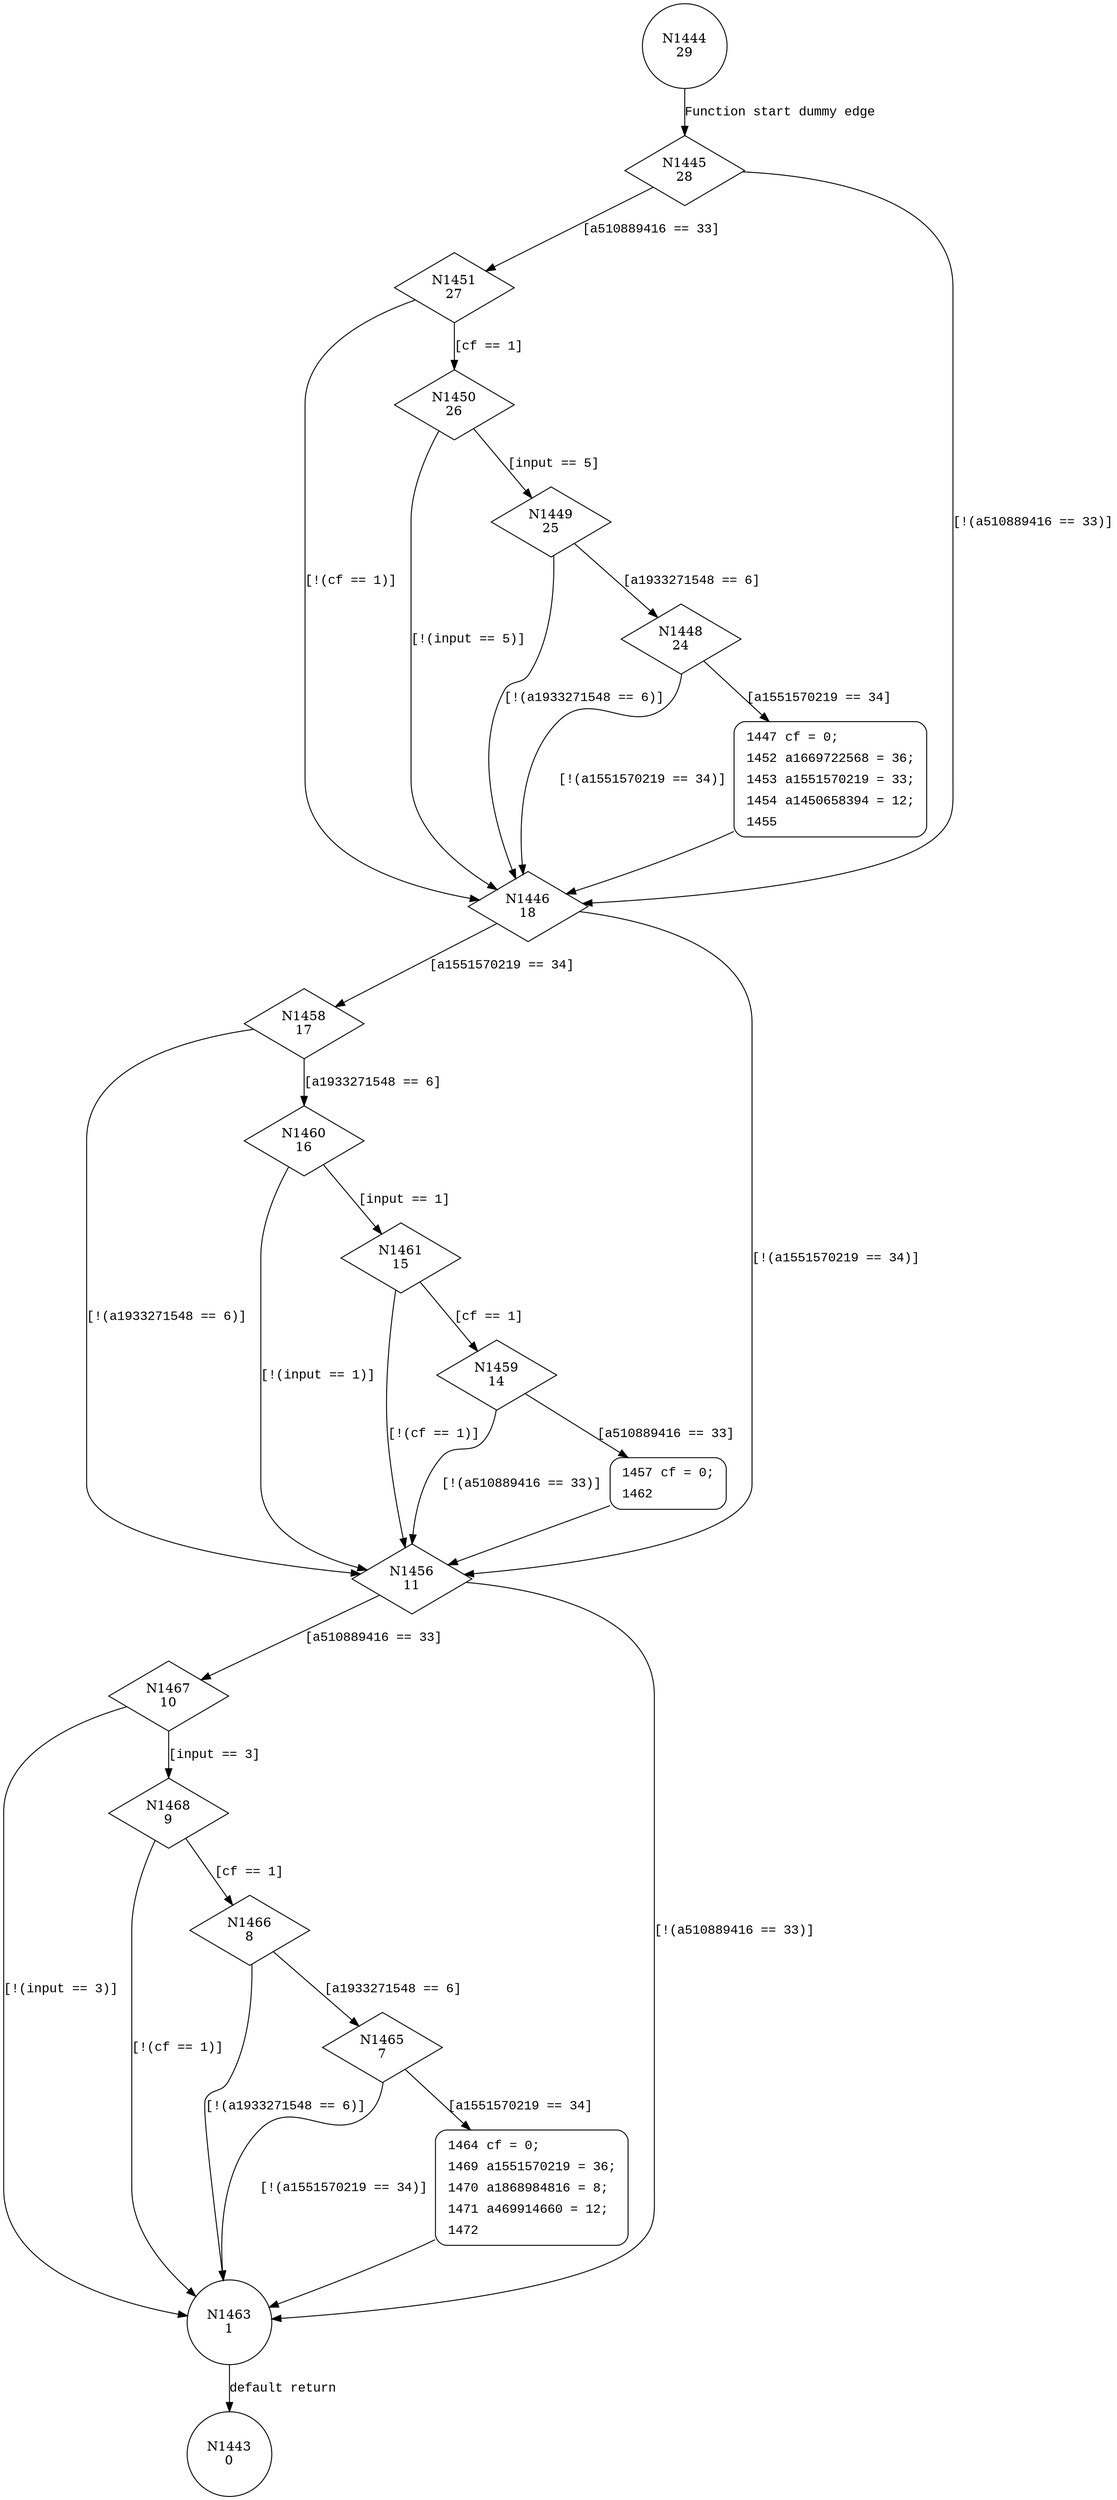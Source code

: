digraph calculate_outputm96 {
1444 [shape="circle" label="N1444\n29"]
1445 [shape="diamond" label="N1445\n28"]
1451 [shape="diamond" label="N1451\n27"]
1446 [shape="diamond" label="N1446\n18"]
1458 [shape="diamond" label="N1458\n17"]
1456 [shape="diamond" label="N1456\n11"]
1467 [shape="diamond" label="N1467\n10"]
1463 [shape="circle" label="N1463\n1"]
1443 [shape="circle" label="N1443\n0"]
1468 [shape="diamond" label="N1468\n9"]
1466 [shape="diamond" label="N1466\n8"]
1465 [shape="diamond" label="N1465\n7"]
1464 [shape="circle" label="N1464\n6"]
1460 [shape="diamond" label="N1460\n16"]
1461 [shape="diamond" label="N1461\n15"]
1459 [shape="diamond" label="N1459\n14"]
1457 [shape="circle" label="N1457\n13"]
1450 [shape="diamond" label="N1450\n26"]
1449 [shape="diamond" label="N1449\n25"]
1448 [shape="diamond" label="N1448\n24"]
1447 [shape="circle" label="N1447\n23"]
1464 [style="filled,bold" penwidth="1" fillcolor="white" fontname="Courier New" shape="Mrecord" label=<<table border="0" cellborder="0" cellpadding="3" bgcolor="white"><tr><td align="right">1464</td><td align="left">cf = 0;</td></tr><tr><td align="right">1469</td><td align="left">a1551570219 = 36;</td></tr><tr><td align="right">1470</td><td align="left">a1868984816 = 8;</td></tr><tr><td align="right">1471</td><td align="left">a469914660 = 12;</td></tr><tr><td align="right">1472</td><td align="left"></td></tr></table>>]
1464 -> 1463[label=""]
1457 [style="filled,bold" penwidth="1" fillcolor="white" fontname="Courier New" shape="Mrecord" label=<<table border="0" cellborder="0" cellpadding="3" bgcolor="white"><tr><td align="right">1457</td><td align="left">cf = 0;</td></tr><tr><td align="right">1462</td><td align="left"></td></tr></table>>]
1457 -> 1456[label=""]
1447 [style="filled,bold" penwidth="1" fillcolor="white" fontname="Courier New" shape="Mrecord" label=<<table border="0" cellborder="0" cellpadding="3" bgcolor="white"><tr><td align="right">1447</td><td align="left">cf = 0;</td></tr><tr><td align="right">1452</td><td align="left">a1669722568 = 36;</td></tr><tr><td align="right">1453</td><td align="left">a1551570219 = 33;</td></tr><tr><td align="right">1454</td><td align="left">a1450658394 = 12;</td></tr><tr><td align="right">1455</td><td align="left"></td></tr></table>>]
1447 -> 1446[label=""]
1444 -> 1445 [label="Function start dummy edge" fontname="Courier New"]
1445 -> 1451 [label="[a510889416 == 33]" fontname="Courier New"]
1445 -> 1446 [label="[!(a510889416 == 33)]" fontname="Courier New"]
1446 -> 1458 [label="[a1551570219 == 34]" fontname="Courier New"]
1446 -> 1456 [label="[!(a1551570219 == 34)]" fontname="Courier New"]
1456 -> 1467 [label="[a510889416 == 33]" fontname="Courier New"]
1456 -> 1463 [label="[!(a510889416 == 33)]" fontname="Courier New"]
1463 -> 1443 [label="default return" fontname="Courier New"]
1467 -> 1468 [label="[input == 3]" fontname="Courier New"]
1467 -> 1463 [label="[!(input == 3)]" fontname="Courier New"]
1468 -> 1466 [label="[cf == 1]" fontname="Courier New"]
1468 -> 1463 [label="[!(cf == 1)]" fontname="Courier New"]
1466 -> 1465 [label="[a1933271548 == 6]" fontname="Courier New"]
1466 -> 1463 [label="[!(a1933271548 == 6)]" fontname="Courier New"]
1465 -> 1464 [label="[a1551570219 == 34]" fontname="Courier New"]
1465 -> 1463 [label="[!(a1551570219 == 34)]" fontname="Courier New"]
1458 -> 1460 [label="[a1933271548 == 6]" fontname="Courier New"]
1458 -> 1456 [label="[!(a1933271548 == 6)]" fontname="Courier New"]
1460 -> 1461 [label="[input == 1]" fontname="Courier New"]
1460 -> 1456 [label="[!(input == 1)]" fontname="Courier New"]
1461 -> 1459 [label="[cf == 1]" fontname="Courier New"]
1461 -> 1456 [label="[!(cf == 1)]" fontname="Courier New"]
1459 -> 1457 [label="[a510889416 == 33]" fontname="Courier New"]
1459 -> 1456 [label="[!(a510889416 == 33)]" fontname="Courier New"]
1451 -> 1450 [label="[cf == 1]" fontname="Courier New"]
1451 -> 1446 [label="[!(cf == 1)]" fontname="Courier New"]
1450 -> 1449 [label="[input == 5]" fontname="Courier New"]
1450 -> 1446 [label="[!(input == 5)]" fontname="Courier New"]
1449 -> 1448 [label="[a1933271548 == 6]" fontname="Courier New"]
1449 -> 1446 [label="[!(a1933271548 == 6)]" fontname="Courier New"]
1448 -> 1447 [label="[a1551570219 == 34]" fontname="Courier New"]
1448 -> 1446 [label="[!(a1551570219 == 34)]" fontname="Courier New"]
}